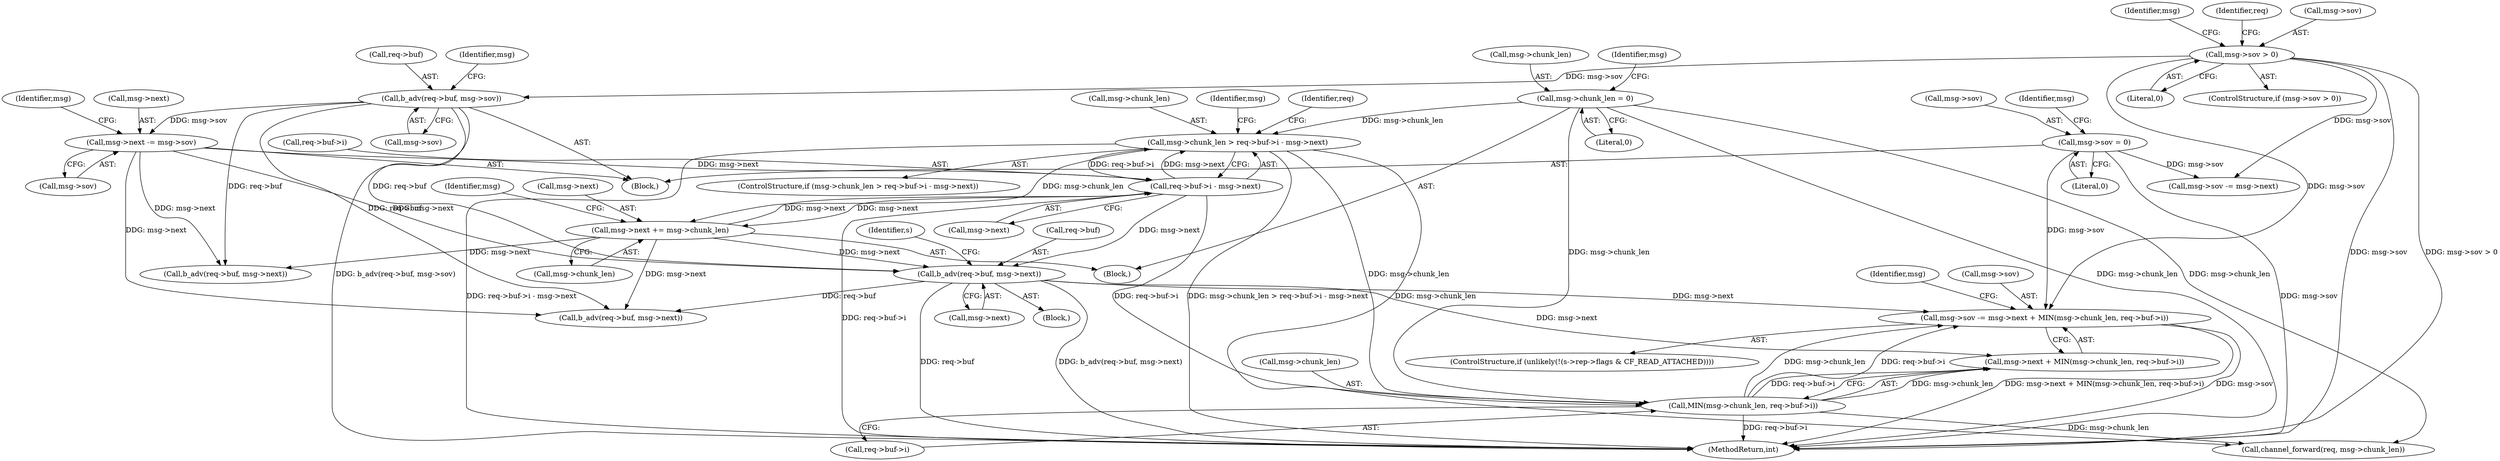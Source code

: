 digraph "0_haproxy_b4d05093bc89f71377230228007e69a1434c1a0c_0@pointer" {
"1000635" [label="(Call,msg->sov -= msg->next + MIN(msg->chunk_len, req->buf->i))"];
"1000618" [label="(Call,b_adv(req->buf, msg->next))"];
"1000208" [label="(Call,b_adv(req->buf, msg->sov))"];
"1000202" [label="(Call,msg->sov > 0)"];
"1000215" [label="(Call,msg->next -= msg->sov)"];
"1000310" [label="(Call,req->buf->i - msg->next)"];
"1000326" [label="(Call,msg->next += msg->chunk_len)"];
"1000306" [label="(Call,msg->chunk_len > req->buf->i - msg->next)"];
"1000333" [label="(Call,msg->chunk_len = 0)"];
"1000643" [label="(Call,MIN(msg->chunk_len, req->buf->i))"];
"1000222" [label="(Call,msg->sov = 0)"];
"1000226" [label="(Literal,0)"];
"1000307" [label="(Call,msg->chunk_len)"];
"1000206" [label="(Literal,0)"];
"1000625" [label="(ControlStructure,if (unlikely(!(s->rep->flags & CF_READ_ATTACHED))))"];
"1000326" [label="(Call,msg->next += msg->chunk_len)"];
"1000644" [label="(Call,msg->chunk_len)"];
"1000219" [label="(Call,msg->sov)"];
"1000654" [label="(Identifier,msg)"];
"1000223" [label="(Call,msg->sov)"];
"1000333" [label="(Call,msg->chunk_len = 0)"];
"1000631" [label="(Identifier,s)"];
"1000661" [label="(Call,channel_forward(req, msg->chunk_len))"];
"1000212" [label="(Call,msg->sov)"];
"1000622" [label="(Call,msg->next)"];
"1000311" [label="(Call,req->buf->i)"];
"1000647" [label="(Call,req->buf->i)"];
"1000207" [label="(Block,)"];
"1000255" [label="(Identifier,msg)"];
"1000328" [label="(Identifier,msg)"];
"1000230" [label="(Identifier,msg)"];
"1001006" [label="(MethodReturn,int)"];
"1000639" [label="(Call,msg->next + MIN(msg->chunk_len, req->buf->i))"];
"1000304" [label="(Block,)"];
"1000208" [label="(Call,b_adv(req->buf, msg->sov))"];
"1000137" [label="(Block,)"];
"1000322" [label="(Identifier,req)"];
"1000635" [label="(Call,msg->sov -= msg->next + MIN(msg->chunk_len, req->buf->i))"];
"1000306" [label="(Call,msg->chunk_len > req->buf->i - msg->next)"];
"1000216" [label="(Call,msg->next)"];
"1000636" [label="(Call,msg->sov)"];
"1000224" [label="(Identifier,msg)"];
"1000222" [label="(Call,msg->sov = 0)"];
"1000335" [label="(Identifier,msg)"];
"1000217" [label="(Identifier,msg)"];
"1000310" [label="(Call,req->buf->i - msg->next)"];
"1000618" [label="(Call,b_adv(req->buf, msg->next))"];
"1000210" [label="(Identifier,req)"];
"1000334" [label="(Call,msg->chunk_len)"];
"1000501" [label="(Call,b_adv(req->buf, msg->next))"];
"1000337" [label="(Literal,0)"];
"1000201" [label="(ControlStructure,if (msg->sov > 0))"];
"1000341" [label="(Identifier,msg)"];
"1000203" [label="(Call,msg->sov)"];
"1000330" [label="(Call,msg->chunk_len)"];
"1000209" [label="(Call,req->buf)"];
"1000518" [label="(Call,msg->sov -= msg->next)"];
"1000316" [label="(Call,msg->next)"];
"1000202" [label="(Call,msg->sov > 0)"];
"1000795" [label="(Call,b_adv(req->buf, msg->next))"];
"1000643" [label="(Call,MIN(msg->chunk_len, req->buf->i))"];
"1000215" [label="(Call,msg->next -= msg->sov)"];
"1000619" [label="(Call,req->buf)"];
"1000305" [label="(ControlStructure,if (msg->chunk_len > req->buf->i - msg->next))"];
"1000327" [label="(Call,msg->next)"];
"1000635" -> "1000625"  [label="AST: "];
"1000635" -> "1000639"  [label="CFG: "];
"1000636" -> "1000635"  [label="AST: "];
"1000639" -> "1000635"  [label="AST: "];
"1000654" -> "1000635"  [label="CFG: "];
"1000635" -> "1001006"  [label="DDG: msg->next + MIN(msg->chunk_len, req->buf->i)"];
"1000635" -> "1001006"  [label="DDG: msg->sov"];
"1000618" -> "1000635"  [label="DDG: msg->next"];
"1000643" -> "1000635"  [label="DDG: msg->chunk_len"];
"1000643" -> "1000635"  [label="DDG: req->buf->i"];
"1000222" -> "1000635"  [label="DDG: msg->sov"];
"1000202" -> "1000635"  [label="DDG: msg->sov"];
"1000618" -> "1000137"  [label="AST: "];
"1000618" -> "1000622"  [label="CFG: "];
"1000619" -> "1000618"  [label="AST: "];
"1000622" -> "1000618"  [label="AST: "];
"1000631" -> "1000618"  [label="CFG: "];
"1000618" -> "1001006"  [label="DDG: b_adv(req->buf, msg->next)"];
"1000618" -> "1001006"  [label="DDG: req->buf"];
"1000208" -> "1000618"  [label="DDG: req->buf"];
"1000215" -> "1000618"  [label="DDG: msg->next"];
"1000310" -> "1000618"  [label="DDG: msg->next"];
"1000326" -> "1000618"  [label="DDG: msg->next"];
"1000618" -> "1000639"  [label="DDG: msg->next"];
"1000618" -> "1000795"  [label="DDG: req->buf"];
"1000208" -> "1000207"  [label="AST: "];
"1000208" -> "1000212"  [label="CFG: "];
"1000209" -> "1000208"  [label="AST: "];
"1000212" -> "1000208"  [label="AST: "];
"1000217" -> "1000208"  [label="CFG: "];
"1000208" -> "1001006"  [label="DDG: b_adv(req->buf, msg->sov)"];
"1000202" -> "1000208"  [label="DDG: msg->sov"];
"1000208" -> "1000215"  [label="DDG: msg->sov"];
"1000208" -> "1000501"  [label="DDG: req->buf"];
"1000208" -> "1000795"  [label="DDG: req->buf"];
"1000202" -> "1000201"  [label="AST: "];
"1000202" -> "1000206"  [label="CFG: "];
"1000203" -> "1000202"  [label="AST: "];
"1000206" -> "1000202"  [label="AST: "];
"1000210" -> "1000202"  [label="CFG: "];
"1000255" -> "1000202"  [label="CFG: "];
"1000202" -> "1001006"  [label="DDG: msg->sov"];
"1000202" -> "1001006"  [label="DDG: msg->sov > 0"];
"1000202" -> "1000518"  [label="DDG: msg->sov"];
"1000215" -> "1000207"  [label="AST: "];
"1000215" -> "1000219"  [label="CFG: "];
"1000216" -> "1000215"  [label="AST: "];
"1000219" -> "1000215"  [label="AST: "];
"1000224" -> "1000215"  [label="CFG: "];
"1000215" -> "1000310"  [label="DDG: msg->next"];
"1000215" -> "1000501"  [label="DDG: msg->next"];
"1000215" -> "1000795"  [label="DDG: msg->next"];
"1000310" -> "1000306"  [label="AST: "];
"1000310" -> "1000316"  [label="CFG: "];
"1000311" -> "1000310"  [label="AST: "];
"1000316" -> "1000310"  [label="AST: "];
"1000306" -> "1000310"  [label="CFG: "];
"1000310" -> "1001006"  [label="DDG: req->buf->i"];
"1000310" -> "1000306"  [label="DDG: req->buf->i"];
"1000310" -> "1000306"  [label="DDG: msg->next"];
"1000326" -> "1000310"  [label="DDG: msg->next"];
"1000310" -> "1000326"  [label="DDG: msg->next"];
"1000310" -> "1000643"  [label="DDG: req->buf->i"];
"1000326" -> "1000304"  [label="AST: "];
"1000326" -> "1000330"  [label="CFG: "];
"1000327" -> "1000326"  [label="AST: "];
"1000330" -> "1000326"  [label="AST: "];
"1000335" -> "1000326"  [label="CFG: "];
"1000306" -> "1000326"  [label="DDG: msg->chunk_len"];
"1000326" -> "1000501"  [label="DDG: msg->next"];
"1000326" -> "1000795"  [label="DDG: msg->next"];
"1000306" -> "1000305"  [label="AST: "];
"1000307" -> "1000306"  [label="AST: "];
"1000322" -> "1000306"  [label="CFG: "];
"1000328" -> "1000306"  [label="CFG: "];
"1000306" -> "1001006"  [label="DDG: req->buf->i - msg->next"];
"1000306" -> "1001006"  [label="DDG: msg->chunk_len > req->buf->i - msg->next"];
"1000333" -> "1000306"  [label="DDG: msg->chunk_len"];
"1000306" -> "1000643"  [label="DDG: msg->chunk_len"];
"1000306" -> "1000661"  [label="DDG: msg->chunk_len"];
"1000333" -> "1000304"  [label="AST: "];
"1000333" -> "1000337"  [label="CFG: "];
"1000334" -> "1000333"  [label="AST: "];
"1000337" -> "1000333"  [label="AST: "];
"1000341" -> "1000333"  [label="CFG: "];
"1000333" -> "1001006"  [label="DDG: msg->chunk_len"];
"1000333" -> "1000643"  [label="DDG: msg->chunk_len"];
"1000333" -> "1000661"  [label="DDG: msg->chunk_len"];
"1000643" -> "1000639"  [label="AST: "];
"1000643" -> "1000647"  [label="CFG: "];
"1000644" -> "1000643"  [label="AST: "];
"1000647" -> "1000643"  [label="AST: "];
"1000639" -> "1000643"  [label="CFG: "];
"1000643" -> "1001006"  [label="DDG: req->buf->i"];
"1000643" -> "1000639"  [label="DDG: msg->chunk_len"];
"1000643" -> "1000639"  [label="DDG: req->buf->i"];
"1000643" -> "1000661"  [label="DDG: msg->chunk_len"];
"1000222" -> "1000207"  [label="AST: "];
"1000222" -> "1000226"  [label="CFG: "];
"1000223" -> "1000222"  [label="AST: "];
"1000226" -> "1000222"  [label="AST: "];
"1000230" -> "1000222"  [label="CFG: "];
"1000222" -> "1001006"  [label="DDG: msg->sov"];
"1000222" -> "1000518"  [label="DDG: msg->sov"];
}
